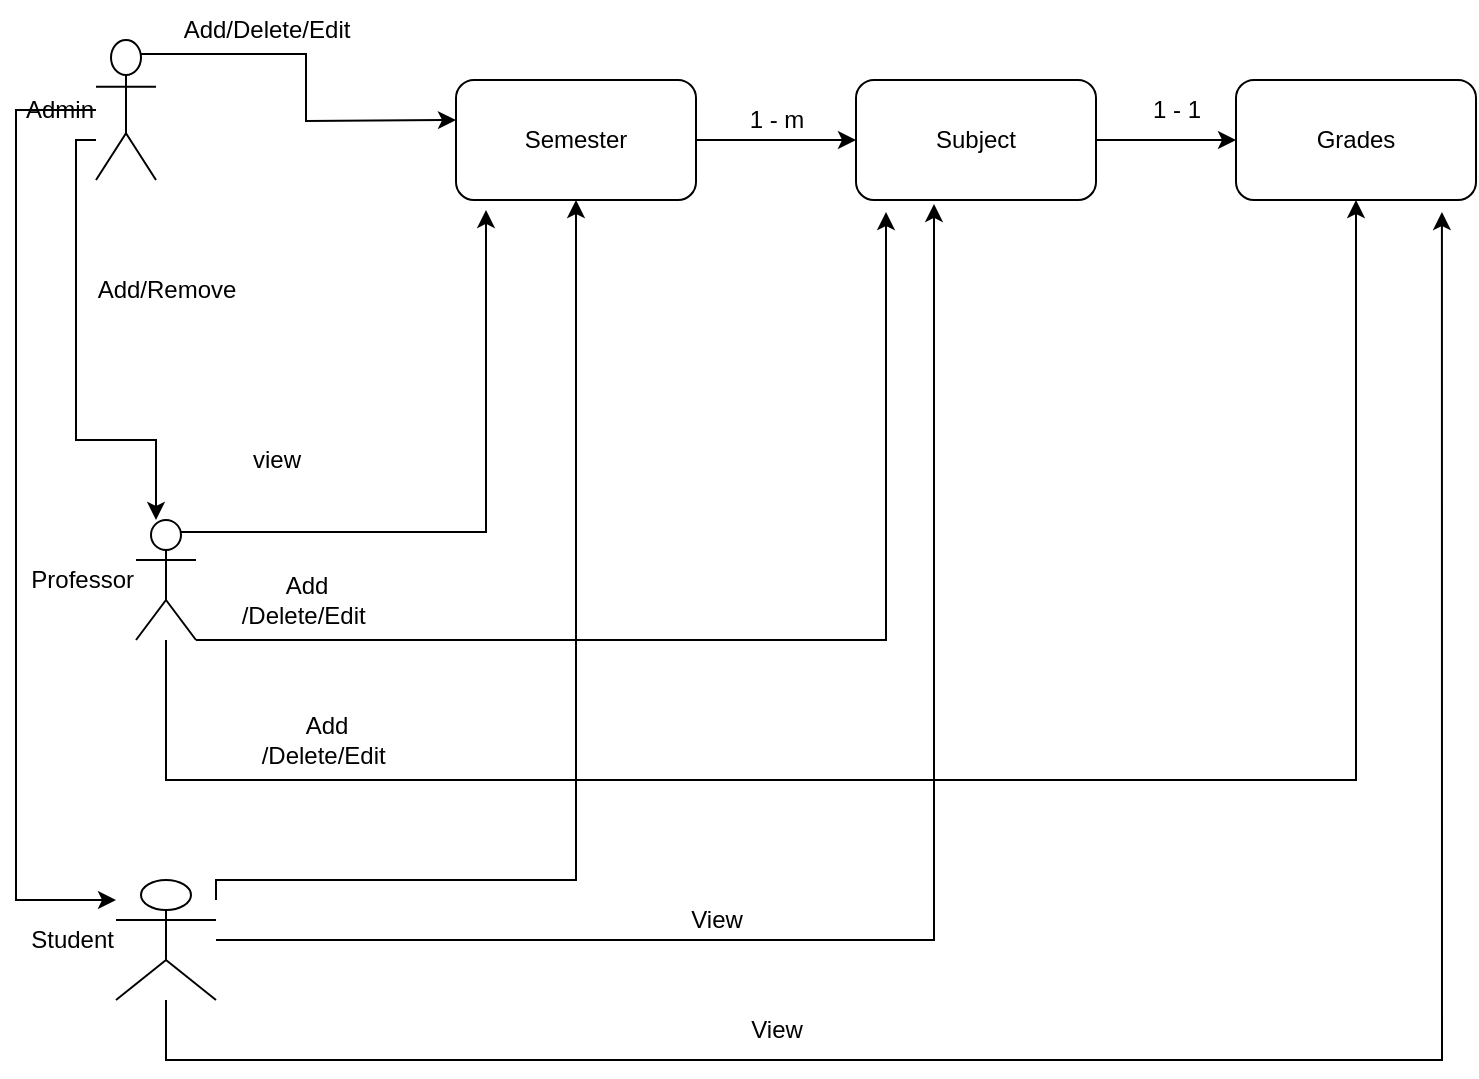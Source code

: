 <mxfile version="20.2.2" type="github">
  <diagram id="v4G35rTler4ZaaxGdGWj" name="Page-1">
    <mxGraphModel dx="1381" dy="795" grid="1" gridSize="10" guides="1" tooltips="1" connect="1" arrows="1" fold="1" page="1" pageScale="1" pageWidth="850" pageHeight="1100" math="0" shadow="0">
      <root>
        <mxCell id="0" />
        <mxCell id="1" parent="0" />
        <mxCell id="aPKI6MGES9-VmgoMAELp-3" style="edgeStyle=orthogonalEdgeStyle;rounded=0;orthogonalLoop=1;jettySize=auto;html=1;exitX=0.75;exitY=0.1;exitDx=0;exitDy=0;exitPerimeter=0;" edge="1" parent="1" source="aPKI6MGES9-VmgoMAELp-2">
          <mxGeometry relative="1" as="geometry">
            <mxPoint x="240" y="130" as="targetPoint" />
          </mxGeometry>
        </mxCell>
        <mxCell id="aPKI6MGES9-VmgoMAELp-31" value="" style="edgeStyle=orthogonalEdgeStyle;rounded=0;orthogonalLoop=1;jettySize=auto;html=1;" edge="1" parent="1" source="aPKI6MGES9-VmgoMAELp-2" target="aPKI6MGES9-VmgoMAELp-5">
          <mxGeometry relative="1" as="geometry">
            <mxPoint x="75" y="245" as="targetPoint" />
            <Array as="points">
              <mxPoint x="50" y="140" />
              <mxPoint x="50" y="290" />
              <mxPoint x="90" y="290" />
            </Array>
          </mxGeometry>
        </mxCell>
        <mxCell id="aPKI6MGES9-VmgoMAELp-33" value="" style="edgeStyle=orthogonalEdgeStyle;rounded=0;orthogonalLoop=1;jettySize=auto;html=1;" edge="1" parent="1" source="aPKI6MGES9-VmgoMAELp-2" target="aPKI6MGES9-VmgoMAELp-20">
          <mxGeometry relative="1" as="geometry">
            <mxPoint x="30" y="480" as="targetPoint" />
            <Array as="points">
              <mxPoint x="20" y="125" />
              <mxPoint x="20" y="520" />
            </Array>
          </mxGeometry>
        </mxCell>
        <mxCell id="aPKI6MGES9-VmgoMAELp-2" value="Admin" style="shape=umlActor;verticalLabelPosition=middle;verticalAlign=middle;html=1;outlineConnect=0;labelPosition=left;align=right;" vertex="1" parent="1">
          <mxGeometry x="60" y="90" width="30" height="70" as="geometry" />
        </mxCell>
        <mxCell id="aPKI6MGES9-VmgoMAELp-24" style="edgeStyle=orthogonalEdgeStyle;rounded=0;orthogonalLoop=1;jettySize=auto;html=1;exitX=0.25;exitY=0.1;exitDx=0;exitDy=0;exitPerimeter=0;entryX=0.125;entryY=1.083;entryDx=0;entryDy=0;entryPerimeter=0;" edge="1" parent="1" source="aPKI6MGES9-VmgoMAELp-5" target="aPKI6MGES9-VmgoMAELp-22">
          <mxGeometry relative="1" as="geometry" />
        </mxCell>
        <mxCell id="aPKI6MGES9-VmgoMAELp-39" value="" style="edgeStyle=orthogonalEdgeStyle;rounded=0;orthogonalLoop=1;jettySize=auto;html=1;entryX=0.125;entryY=1.1;entryDx=0;entryDy=0;entryPerimeter=0;" edge="1" parent="1" source="aPKI6MGES9-VmgoMAELp-5" target="aPKI6MGES9-VmgoMAELp-34">
          <mxGeometry relative="1" as="geometry">
            <mxPoint x="165" y="360" as="targetPoint" />
            <Array as="points">
              <mxPoint x="455" y="390" />
            </Array>
          </mxGeometry>
        </mxCell>
        <mxCell id="aPKI6MGES9-VmgoMAELp-46" value="" style="edgeStyle=orthogonalEdgeStyle;rounded=0;orthogonalLoop=1;jettySize=auto;html=1;" edge="1" parent="1" source="aPKI6MGES9-VmgoMAELp-5" target="aPKI6MGES9-VmgoMAELp-41">
          <mxGeometry relative="1" as="geometry">
            <mxPoint x="150" y="475" as="targetPoint" />
            <Array as="points">
              <mxPoint x="95" y="460" />
              <mxPoint x="690" y="460" />
            </Array>
          </mxGeometry>
        </mxCell>
        <mxCell id="aPKI6MGES9-VmgoMAELp-5" value="Professor" style="shape=umlActor;verticalLabelPosition=middle;verticalAlign=middle;html=1;outlineConnect=0;labelPosition=left;align=right;" vertex="1" parent="1">
          <mxGeometry x="80" y="330" width="30" height="60" as="geometry" />
        </mxCell>
        <mxCell id="aPKI6MGES9-VmgoMAELp-25" style="edgeStyle=orthogonalEdgeStyle;rounded=0;orthogonalLoop=1;jettySize=auto;html=1;entryX=0.5;entryY=1;entryDx=0;entryDy=0;" edge="1" parent="1" target="aPKI6MGES9-VmgoMAELp-22">
          <mxGeometry relative="1" as="geometry">
            <mxPoint x="120" y="520" as="sourcePoint" />
            <mxPoint x="300" y="180" as="targetPoint" />
            <Array as="points">
              <mxPoint x="120" y="510" />
              <mxPoint x="300" y="510" />
            </Array>
          </mxGeometry>
        </mxCell>
        <mxCell id="aPKI6MGES9-VmgoMAELp-36" value="" style="edgeStyle=orthogonalEdgeStyle;rounded=0;orthogonalLoop=1;jettySize=auto;html=1;entryX=0.325;entryY=1.033;entryDx=0;entryDy=0;entryPerimeter=0;" edge="1" parent="1" source="aPKI6MGES9-VmgoMAELp-20" target="aPKI6MGES9-VmgoMAELp-34">
          <mxGeometry relative="1" as="geometry">
            <mxPoint x="480" y="180" as="targetPoint" />
          </mxGeometry>
        </mxCell>
        <mxCell id="aPKI6MGES9-VmgoMAELp-44" value="" style="edgeStyle=orthogonalEdgeStyle;rounded=0;orthogonalLoop=1;jettySize=auto;html=1;entryX=0.858;entryY=1.1;entryDx=0;entryDy=0;entryPerimeter=0;" edge="1" parent="1" source="aPKI6MGES9-VmgoMAELp-20" target="aPKI6MGES9-VmgoMAELp-41">
          <mxGeometry relative="1" as="geometry">
            <mxPoint x="95" y="650" as="targetPoint" />
            <Array as="points">
              <mxPoint x="95" y="600" />
              <mxPoint x="733" y="600" />
            </Array>
          </mxGeometry>
        </mxCell>
        <mxCell id="aPKI6MGES9-VmgoMAELp-20" value="Student" style="shape=umlActor;verticalLabelPosition=middle;verticalAlign=middle;html=1;outlineConnect=0;labelPosition=left;align=right;" vertex="1" parent="1">
          <mxGeometry x="70" y="510" width="50" height="60" as="geometry" />
        </mxCell>
        <mxCell id="aPKI6MGES9-VmgoMAELp-35" value="" style="edgeStyle=orthogonalEdgeStyle;rounded=0;orthogonalLoop=1;jettySize=auto;html=1;" edge="1" parent="1" source="aPKI6MGES9-VmgoMAELp-22" target="aPKI6MGES9-VmgoMAELp-34">
          <mxGeometry relative="1" as="geometry" />
        </mxCell>
        <mxCell id="aPKI6MGES9-VmgoMAELp-22" value="Semester" style="rounded=1;whiteSpace=wrap;html=1;" vertex="1" parent="1">
          <mxGeometry x="240" y="110" width="120" height="60" as="geometry" />
        </mxCell>
        <mxCell id="aPKI6MGES9-VmgoMAELp-26" value="view" style="text;html=1;align=center;verticalAlign=middle;resizable=0;points=[];autosize=1;strokeColor=none;fillColor=none;" vertex="1" parent="1">
          <mxGeometry x="125" y="285" width="50" height="30" as="geometry" />
        </mxCell>
        <mxCell id="aPKI6MGES9-VmgoMAELp-27" value="Add/Delete/Edit" style="text;html=1;align=center;verticalAlign=middle;resizable=0;points=[];autosize=1;strokeColor=none;fillColor=none;" vertex="1" parent="1">
          <mxGeometry x="90" y="70" width="110" height="30" as="geometry" />
        </mxCell>
        <mxCell id="aPKI6MGES9-VmgoMAELp-32" value="Add/Remove" style="text;html=1;align=center;verticalAlign=middle;resizable=0;points=[];autosize=1;strokeColor=none;fillColor=none;" vertex="1" parent="1">
          <mxGeometry x="50" y="200" width="90" height="30" as="geometry" />
        </mxCell>
        <mxCell id="aPKI6MGES9-VmgoMAELp-42" value="" style="edgeStyle=orthogonalEdgeStyle;rounded=0;orthogonalLoop=1;jettySize=auto;html=1;" edge="1" parent="1" source="aPKI6MGES9-VmgoMAELp-34" target="aPKI6MGES9-VmgoMAELp-41">
          <mxGeometry relative="1" as="geometry" />
        </mxCell>
        <mxCell id="aPKI6MGES9-VmgoMAELp-34" value="Subject" style="whiteSpace=wrap;html=1;rounded=1;" vertex="1" parent="1">
          <mxGeometry x="440" y="110" width="120" height="60" as="geometry" />
        </mxCell>
        <mxCell id="aPKI6MGES9-VmgoMAELp-37" value="View" style="text;html=1;align=center;verticalAlign=middle;resizable=0;points=[];autosize=1;strokeColor=none;fillColor=none;" vertex="1" parent="1">
          <mxGeometry x="345" y="515" width="50" height="30" as="geometry" />
        </mxCell>
        <mxCell id="aPKI6MGES9-VmgoMAELp-40" value="Add&lt;br&gt;/Delete/Edit&amp;nbsp;" style="text;html=1;align=center;verticalAlign=middle;resizable=0;points=[];autosize=1;strokeColor=none;fillColor=none;" vertex="1" parent="1">
          <mxGeometry x="120" y="350" width="90" height="40" as="geometry" />
        </mxCell>
        <mxCell id="aPKI6MGES9-VmgoMAELp-41" value="Grades" style="rounded=1;whiteSpace=wrap;html=1;" vertex="1" parent="1">
          <mxGeometry x="630" y="110" width="120" height="60" as="geometry" />
        </mxCell>
        <mxCell id="aPKI6MGES9-VmgoMAELp-45" value="View" style="text;html=1;align=center;verticalAlign=middle;resizable=0;points=[];autosize=1;strokeColor=none;fillColor=none;" vertex="1" parent="1">
          <mxGeometry x="375" y="570" width="50" height="30" as="geometry" />
        </mxCell>
        <mxCell id="aPKI6MGES9-VmgoMAELp-47" value="Add&lt;br&gt;/Delete/Edit&amp;nbsp;" style="text;html=1;align=center;verticalAlign=middle;resizable=0;points=[];autosize=1;strokeColor=none;fillColor=none;" vertex="1" parent="1">
          <mxGeometry x="130" y="420" width="90" height="40" as="geometry" />
        </mxCell>
        <mxCell id="aPKI6MGES9-VmgoMAELp-48" value="1 - m" style="text;html=1;align=center;verticalAlign=middle;resizable=0;points=[];autosize=1;strokeColor=none;fillColor=none;" vertex="1" parent="1">
          <mxGeometry x="375" y="115" width="50" height="30" as="geometry" />
        </mxCell>
        <mxCell id="aPKI6MGES9-VmgoMAELp-49" value="1 - 1" style="text;html=1;align=center;verticalAlign=middle;resizable=0;points=[];autosize=1;strokeColor=none;fillColor=none;" vertex="1" parent="1">
          <mxGeometry x="575" y="110" width="50" height="30" as="geometry" />
        </mxCell>
      </root>
    </mxGraphModel>
  </diagram>
</mxfile>
